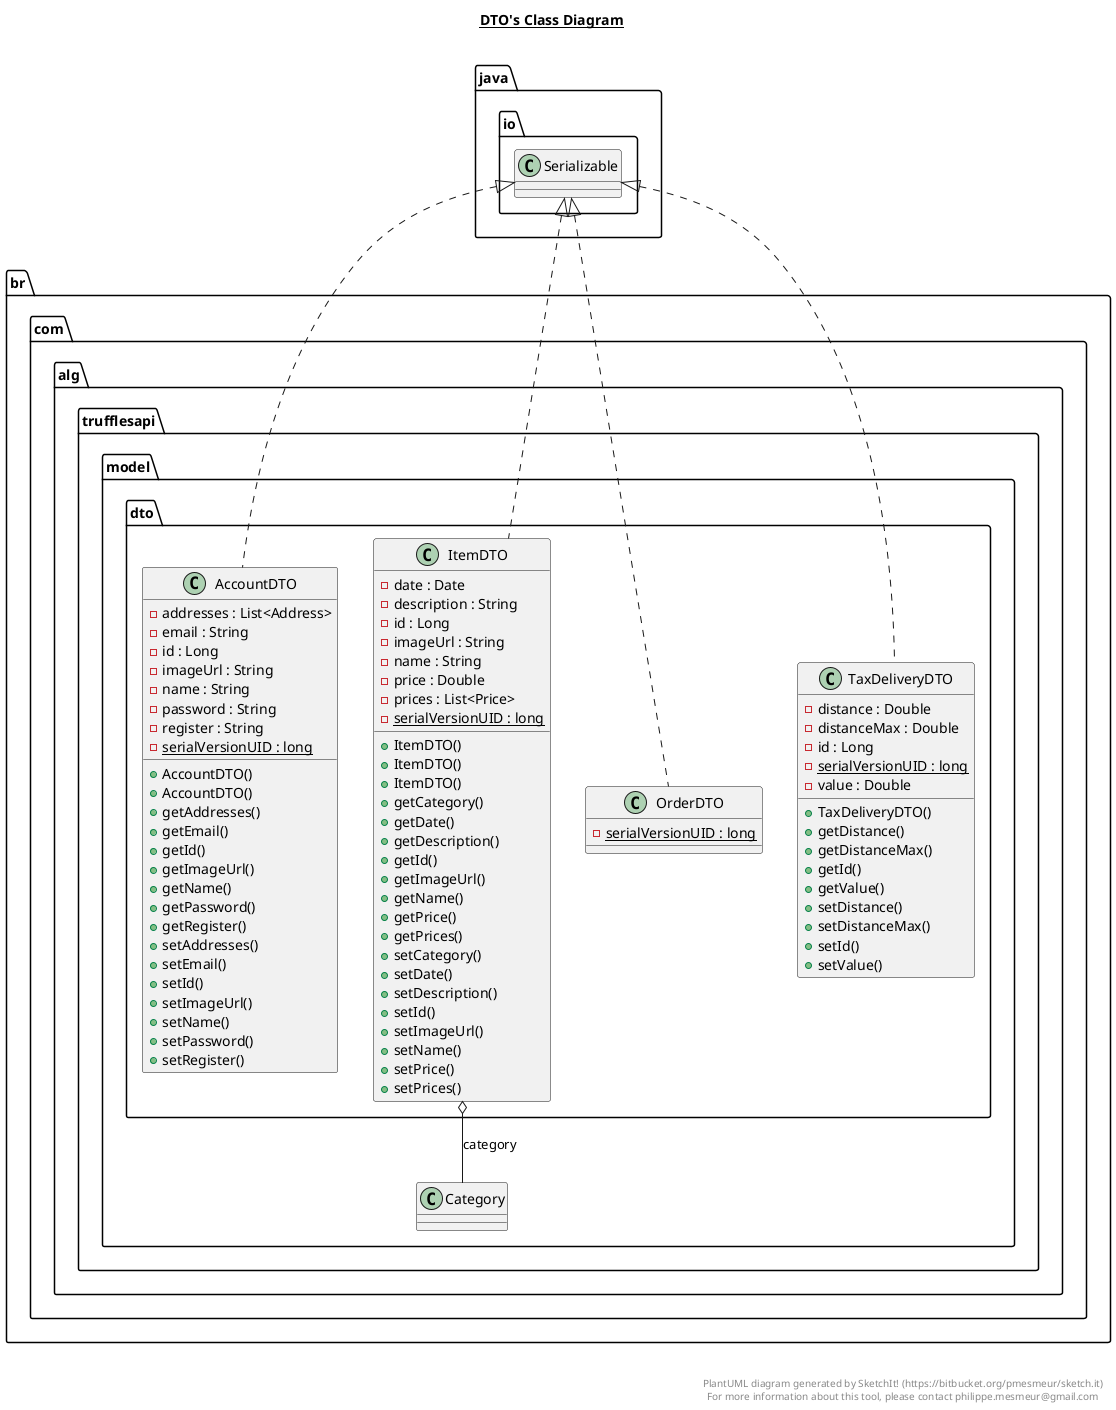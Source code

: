 @startuml

title __DTO's Class Diagram__\n

  namespace br.com.alg.trufflesapi {
    namespace model {
      namespace dto {
        class br.com.alg.trufflesapi.model.dto.AccountDTO {
            - addresses : List<Address>
            - email : String
            - id : Long
            - imageUrl : String
            - name : String
            - password : String
            - register : String
            {static} - serialVersionUID : long
            + AccountDTO()
            + AccountDTO()
            + getAddresses()
            + getEmail()
            + getId()
            + getImageUrl()
            + getName()
            + getPassword()
            + getRegister()
            + setAddresses()
            + setEmail()
            + setId()
            + setImageUrl()
            + setName()
            + setPassword()
            + setRegister()
        }
      }
    }
  }
  

  namespace br.com.alg.trufflesapi {
    namespace model {
      namespace dto {
        class br.com.alg.trufflesapi.model.dto.ItemDTO {
            - date : Date
            - description : String
            - id : Long
            - imageUrl : String
            - name : String
            - price : Double
            - prices : List<Price>
            {static} - serialVersionUID : long
            + ItemDTO()
            + ItemDTO()
            + ItemDTO()
            + getCategory()
            + getDate()
            + getDescription()
            + getId()
            + getImageUrl()
            + getName()
            + getPrice()
            + getPrices()
            + setCategory()
            + setDate()
            + setDescription()
            + setId()
            + setImageUrl()
            + setName()
            + setPrice()
            + setPrices()
        }
      }
    }
  }
  

  namespace br.com.alg.trufflesapi {
    namespace model {
      namespace dto {
        class br.com.alg.trufflesapi.model.dto.OrderDTO {
            {static} - serialVersionUID : long
        }
      }
    }
  }
  

  namespace br.com.alg.trufflesapi {
    namespace model {
      namespace dto {
        class br.com.alg.trufflesapi.model.dto.TaxDeliveryDTO {
            - distance : Double
            - distanceMax : Double
            - id : Long
            {static} - serialVersionUID : long
            - value : Double
            + TaxDeliveryDTO()
            + getDistance()
            + getDistanceMax()
            + getId()
            + getValue()
            + setDistance()
            + setDistanceMax()
            + setId()
            + setValue()
        }
      }
    }
  }
  

  br.com.alg.trufflesapi.model.dto.AccountDTO .up.|> java.io.Serializable
  br.com.alg.trufflesapi.model.dto.ItemDTO .up.|> java.io.Serializable
  br.com.alg.trufflesapi.model.dto.ItemDTO o-- br.com.alg.trufflesapi.model.Category : category
  br.com.alg.trufflesapi.model.dto.OrderDTO .up.|> java.io.Serializable
  br.com.alg.trufflesapi.model.dto.TaxDeliveryDTO .up.|> java.io.Serializable


right footer


PlantUML diagram generated by SketchIt! (https://bitbucket.org/pmesmeur/sketch.it)
For more information about this tool, please contact philippe.mesmeur@gmail.com
endfooter

@enduml

